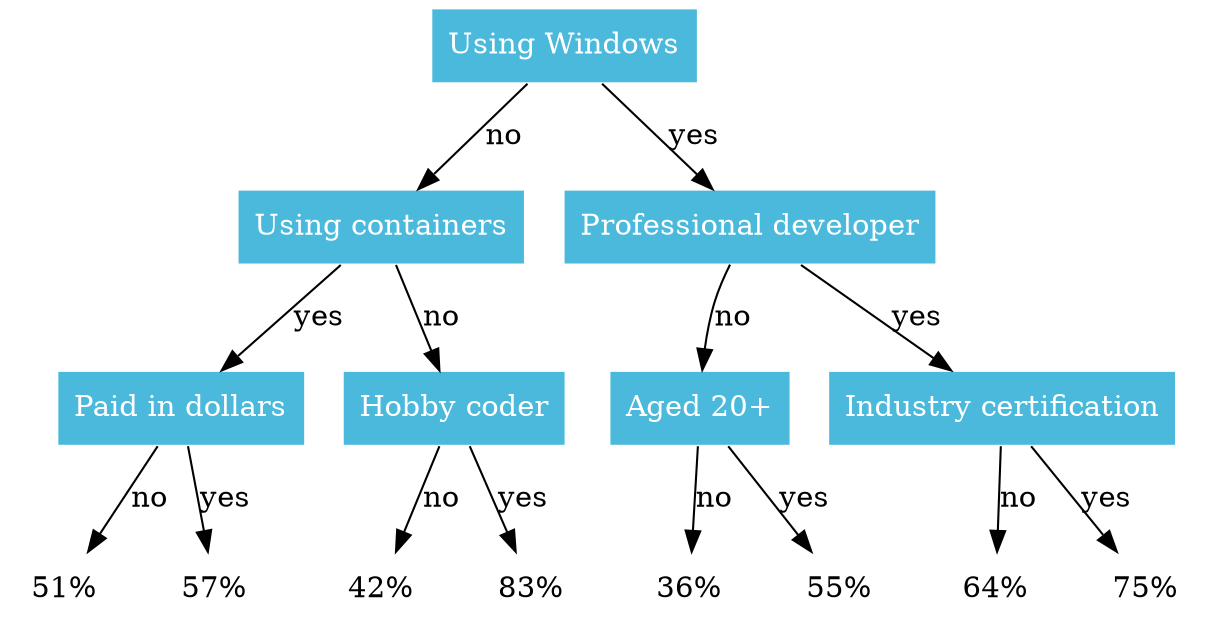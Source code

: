 digraph {
  overlap=scale;
  mindist=.4;

  node [ shape=rect style=filled fillcolor="#4AB9DC", color=white, fontcolor=white ]

  b [ label="Using Windows" ]
  l [ label="Using containers" ]
  r [ label="Professional developer" ]
  ll [ label="Paid in dollars" ]
  lr [ label="Hobby coder" ]
  rl [ label="Aged 20+" ]
  rr [ label="Industry certification" ]

  b -> l [ label=no ]
  b -> r [ label=yes ]
  l -> lr [ label=no ]
  l -> ll [ label=yes ]
  r -> rl [label=no ]
  r -> rr [label=yes]

  ll -> lll [ label="no" ]
  ll -> llr [ label="yes" ]
  lr -> lrl [ label="no" ]
  lr -> lrr [ label="yes" ]
  rl -> rll [ label="no" ]
  rl -> rlr [ label="yes" ]
  rr -> rrl [ label="no" ]
  rr -> rrr [ label="yes" ]

  lll [ label="51%" shape=plaintext style=solid fontcolor=black ]
  llr [ label="57%" shape=plaintext style=solid fontcolor=black ]
  lrl [ label="42%" shape=plaintext style=solid fontcolor=black ]
  lrr [ label="83%" shape=plaintext style=solid fontcolor=black ]
  rll [ label="36%" shape=plaintext style=solid fontcolor=black ]
  rlr [ label="55%" shape=plaintext style=solid fontcolor=black ]
  rrl [ label="64%" shape=plaintext style=solid fontcolor=black ]
  rrr [ label="75%" shape=plaintext style=solid fontcolor=black ]
}


